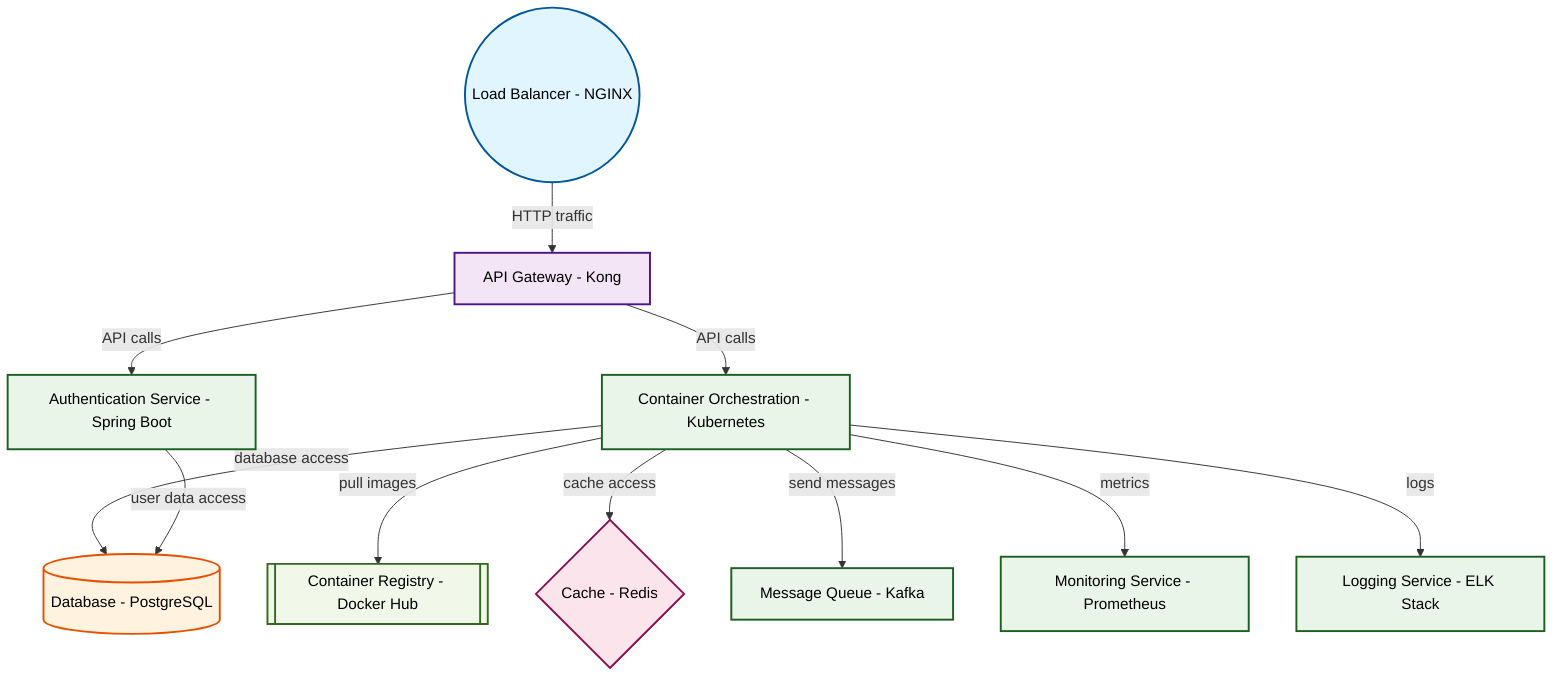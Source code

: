 graph TB

    %% Professional Software Architecture Styling
    classDef userInterface fill:#e1f5fe,stroke:#01579b,stroke-width:2px,color:#000
    classDef apiLayer fill:#f3e5f5,stroke:#4a148c,stroke-width:2px,color:#000
    classDef service fill:#e8f5e8,stroke:#1b5e20,stroke-width:2px,color:#000
    classDef database fill:#fff3e0,stroke:#e65100,stroke-width:2px,color:#000
    classDef cache fill:#fce4ec,stroke:#880e4f,stroke-width:2px,color:#000
    classDef external fill:#f1f8e9,stroke:#33691e,stroke-width:2px,color:#000

    lb1((Load Balancer - NGINX))
    api_gateway[API Gateway - Kong]
    auth_service[Authentication Service - Spring Boot]
    container_registry[[Container Registry - Docker Hub]]
    orchestration_service[Container Orchestration - Kubernetes]
    monitoring_service[Monitoring Service - Prometheus]
    logging_service[Logging Service - ELK Stack]
    database[(Database - PostgreSQL)]
    cache{Cache - Redis}
    message_queue[Message Queue - Kafka]

    lb1 -->|HTTP traffic| api_gateway
    api_gateway -->|API calls| auth_service
    api_gateway -->|API calls| orchestration_service
    orchestration_service -->|pull images| container_registry
    orchestration_service -->|database access| database
    orchestration_service -->|cache access| cache
    orchestration_service -->|send messages| message_queue
    orchestration_service -->|metrics| monitoring_service
    orchestration_service -->|logs| logging_service
    auth_service -->|user data access| database

    class lb1 userInterface
    class api_gateway apiLayer
    class auth_service service
    class container_registry external
    class orchestration_service service
    class monitoring_service service
    class logging_service service
    class database database
    class cache cache
    class message_queue service
